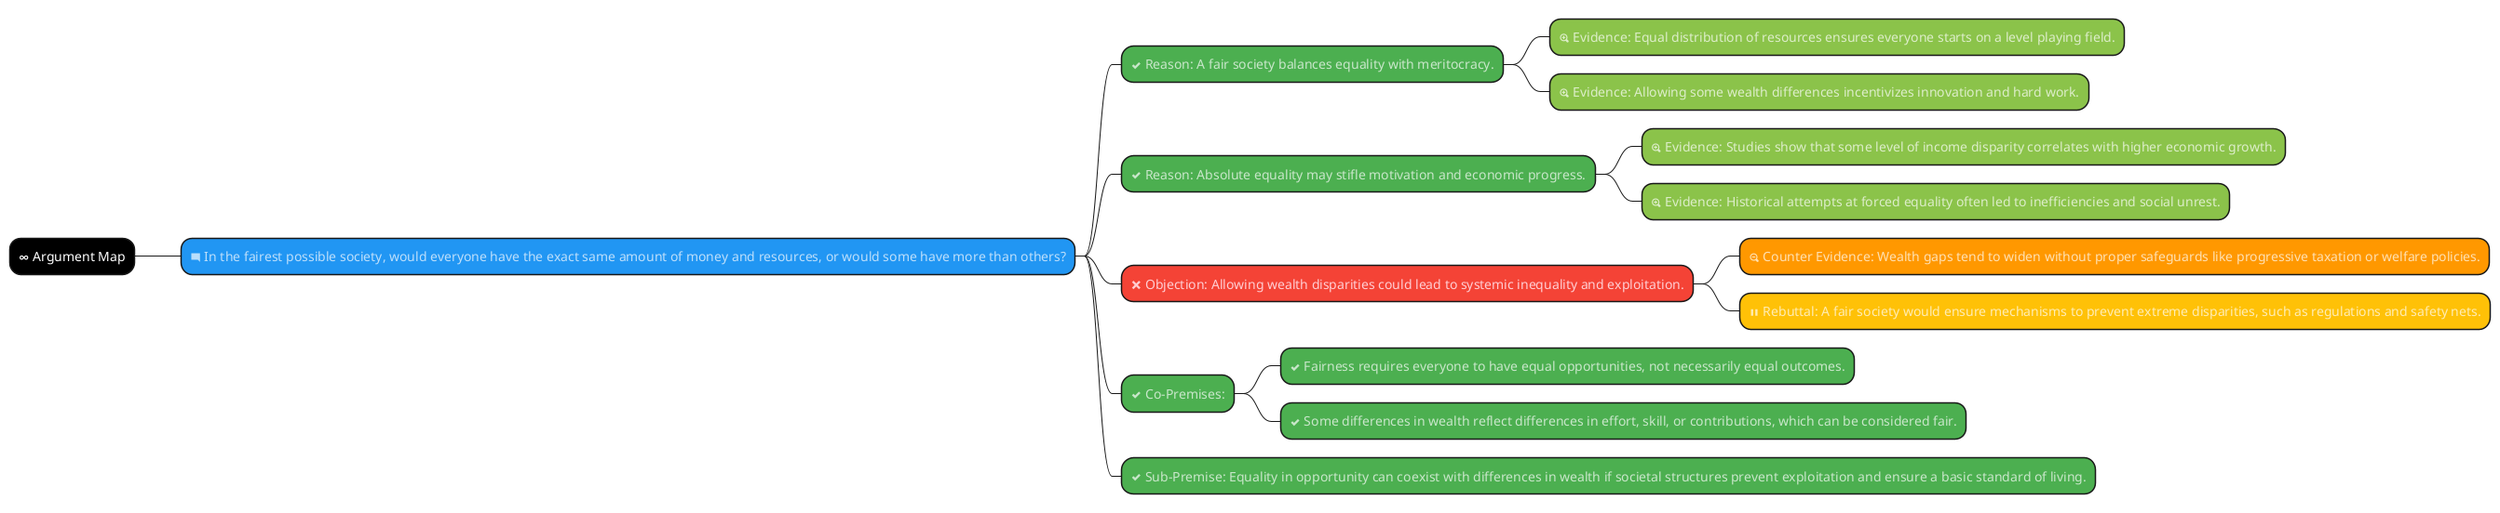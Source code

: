 @startuml
' Copy your diagram content here
```plantuml
@startmindmap
*[#000000] <color:#FFFFFF><&infinity> Argument Map
**[#2196F3] <color:#BBDEFB><&comment-square> In the fairest possible society, would everyone have the exact same amount of money and resources, or would some have more than others?
***[#4CAF50] <color:#C8E6C9><&check> Reason: A fair society balances equality with meritocracy.
****[#8BC34A] <color:#DCEDC8><&zoom-in> Evidence: Equal distribution of resources ensures everyone starts on a level playing field.
****[#8BC34A] <color:#DCEDC8><&zoom-in> Evidence: Allowing some wealth differences incentivizes innovation and hard work.
***[#4CAF50] <color:#C8E6C9><&check> Reason: Absolute equality may stifle motivation and economic progress.
****[#8BC34A] <color:#DCEDC8><&zoom-in> Evidence: Studies show that some level of income disparity correlates with higher economic growth.
****[#8BC34A] <color:#DCEDC8><&zoom-in> Evidence: Historical attempts at forced equality often led to inefficiencies and social unrest.

***[#F44336] <color:#FFCDD2><&x> Objection: Allowing wealth disparities could lead to systemic inequality and exploitation.
****[#FF9800] <color:#FFE0B2><&zoom-out> Counter Evidence: Wealth gaps tend to widen without proper safeguards like progressive taxation or welfare policies.
****[#FFC107] <color:#FFECB3><&media-pause> Rebuttal: A fair society would ensure mechanisms to prevent extreme disparities, such as regulations and safety nets.

***[#4CAF50] <color:#C8E6C9><&check> Co-Premises:
****[#4CAF50] <color:#C8E6C9><&check> Fairness requires everyone to have equal opportunities, not necessarily equal outcomes.
****[#4CAF50] <color:#C8E6C9><&check> Some differences in wealth reflect differences in effort, skill, or contributions, which can be considered fair.

***[#4CAF50] <color:#C8E6C9><&check> Sub-Premise: Equality in opportunity can coexist with differences in wealth if societal structures prevent exploitation and ensure a basic standard of living.
@endmindmap
```

To visualize the generated code, visit https://plantuml.github.io/plantuml.js/. Simply copy and paste the code to see the result.
@enduml
